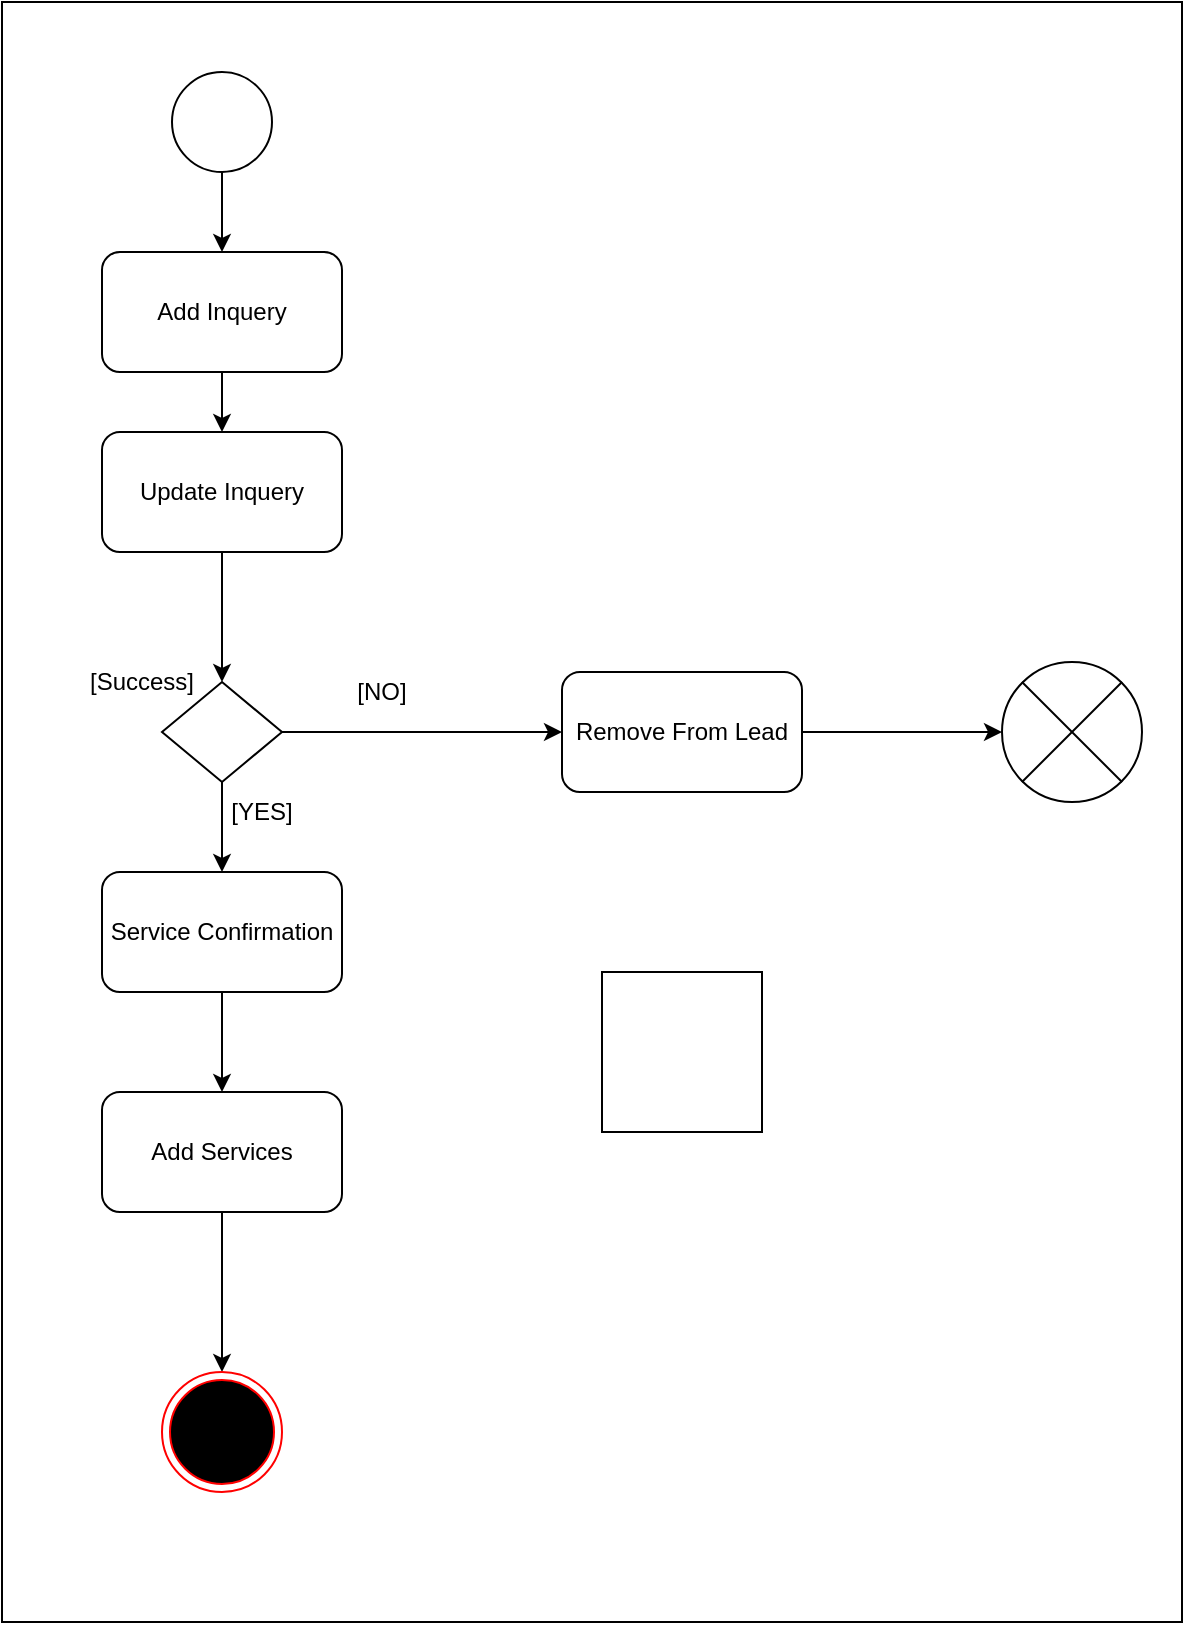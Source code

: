 <mxfile version="13.10.4" type="github" pages="3">
  <diagram id="M5IiM0TFyugZY1LBjts4" name="lead">
    <mxGraphModel dx="1447" dy="767" grid="1" gridSize="10" guides="1" tooltips="1" connect="1" arrows="1" fold="1" page="1" pageScale="1" pageWidth="850" pageHeight="1100" math="0" shadow="0">
      <root>
        <mxCell id="0" />
        <mxCell id="1" parent="0" />
        <mxCell id="abg9sjxfRLpBxqehRAzA-4" style="edgeStyle=orthogonalEdgeStyle;rounded=0;orthogonalLoop=1;jettySize=auto;html=1;exitX=0.5;exitY=1;exitDx=0;exitDy=0;entryX=0.5;entryY=0;entryDx=0;entryDy=0;" parent="1" source="abg9sjxfRLpBxqehRAzA-1" target="abg9sjxfRLpBxqehRAzA-2" edge="1">
          <mxGeometry relative="1" as="geometry" />
        </mxCell>
        <mxCell id="abg9sjxfRLpBxqehRAzA-1" value="Add Inquery" style="rounded=1;whiteSpace=wrap;html=1;" parent="1" vertex="1">
          <mxGeometry x="190" y="150" width="120" height="60" as="geometry" />
        </mxCell>
        <mxCell id="abg9sjxfRLpBxqehRAzA-6" style="edgeStyle=orthogonalEdgeStyle;rounded=0;orthogonalLoop=1;jettySize=auto;html=1;exitX=0.5;exitY=1;exitDx=0;exitDy=0;entryX=0.5;entryY=0;entryDx=0;entryDy=0;" parent="1" source="abg9sjxfRLpBxqehRAzA-2" target="abg9sjxfRLpBxqehRAzA-5" edge="1">
          <mxGeometry relative="1" as="geometry" />
        </mxCell>
        <mxCell id="abg9sjxfRLpBxqehRAzA-2" value="Update Inquery" style="rounded=1;whiteSpace=wrap;html=1;" parent="1" vertex="1">
          <mxGeometry x="190" y="240" width="120" height="60" as="geometry" />
        </mxCell>
        <mxCell id="abg9sjxfRLpBxqehRAzA-12" style="edgeStyle=orthogonalEdgeStyle;rounded=0;orthogonalLoop=1;jettySize=auto;html=1;exitX=1;exitY=0.5;exitDx=0;exitDy=0;" parent="1" source="abg9sjxfRLpBxqehRAzA-5" target="abg9sjxfRLpBxqehRAzA-11" edge="1">
          <mxGeometry relative="1" as="geometry" />
        </mxCell>
        <mxCell id="abg9sjxfRLpBxqehRAzA-16" style="edgeStyle=orthogonalEdgeStyle;rounded=0;orthogonalLoop=1;jettySize=auto;html=1;exitX=0.5;exitY=1;exitDx=0;exitDy=0;" parent="1" source="abg9sjxfRLpBxqehRAzA-5" target="abg9sjxfRLpBxqehRAzA-15" edge="1">
          <mxGeometry relative="1" as="geometry" />
        </mxCell>
        <mxCell id="abg9sjxfRLpBxqehRAzA-5" value="" style="rhombus;whiteSpace=wrap;html=1;" parent="1" vertex="1">
          <mxGeometry x="220" y="365" width="60" height="50" as="geometry" />
        </mxCell>
        <mxCell id="abg9sjxfRLpBxqehRAzA-7" value="[Success]" style="text;html=1;strokeColor=none;fillColor=none;align=center;verticalAlign=middle;whiteSpace=wrap;rounded=0;" parent="1" vertex="1">
          <mxGeometry x="190" y="355" width="40" height="20" as="geometry" />
        </mxCell>
        <mxCell id="abg9sjxfRLpBxqehRAzA-14" style="edgeStyle=orthogonalEdgeStyle;rounded=0;orthogonalLoop=1;jettySize=auto;html=1;" parent="1" source="abg9sjxfRLpBxqehRAzA-11" target="abg9sjxfRLpBxqehRAzA-13" edge="1">
          <mxGeometry relative="1" as="geometry" />
        </mxCell>
        <mxCell id="abg9sjxfRLpBxqehRAzA-11" value="Remove From Lead" style="rounded=1;whiteSpace=wrap;html=1;" parent="1" vertex="1">
          <mxGeometry x="420" y="360" width="120" height="60" as="geometry" />
        </mxCell>
        <mxCell id="abg9sjxfRLpBxqehRAzA-13" value="" style="verticalLabelPosition=bottom;verticalAlign=top;html=1;shape=mxgraph.flowchart.or;" parent="1" vertex="1">
          <mxGeometry x="640" y="355" width="70" height="70" as="geometry" />
        </mxCell>
        <mxCell id="abg9sjxfRLpBxqehRAzA-18" style="edgeStyle=orthogonalEdgeStyle;rounded=0;orthogonalLoop=1;jettySize=auto;html=1;exitX=0.5;exitY=1;exitDx=0;exitDy=0;entryX=0.5;entryY=0;entryDx=0;entryDy=0;" parent="1" source="abg9sjxfRLpBxqehRAzA-15" target="abg9sjxfRLpBxqehRAzA-17" edge="1">
          <mxGeometry relative="1" as="geometry" />
        </mxCell>
        <mxCell id="abg9sjxfRLpBxqehRAzA-15" value="Service Confirmation" style="rounded=1;whiteSpace=wrap;html=1;" parent="1" vertex="1">
          <mxGeometry x="190" y="460" width="120" height="60" as="geometry" />
        </mxCell>
        <mxCell id="abg9sjxfRLpBxqehRAzA-23" style="edgeStyle=orthogonalEdgeStyle;rounded=0;orthogonalLoop=1;jettySize=auto;html=1;exitX=0.5;exitY=1;exitDx=0;exitDy=0;entryX=0.5;entryY=0;entryDx=0;entryDy=0;" parent="1" source="abg9sjxfRLpBxqehRAzA-17" target="abg9sjxfRLpBxqehRAzA-22" edge="1">
          <mxGeometry relative="1" as="geometry" />
        </mxCell>
        <mxCell id="abg9sjxfRLpBxqehRAzA-17" value="Add Services" style="rounded=1;whiteSpace=wrap;html=1;" parent="1" vertex="1">
          <mxGeometry x="190" y="570" width="120" height="60" as="geometry" />
        </mxCell>
        <mxCell id="abg9sjxfRLpBxqehRAzA-19" value="[NO]" style="text;html=1;strokeColor=none;fillColor=none;align=center;verticalAlign=middle;whiteSpace=wrap;rounded=0;" parent="1" vertex="1">
          <mxGeometry x="310" y="360" width="40" height="20" as="geometry" />
        </mxCell>
        <mxCell id="abg9sjxfRLpBxqehRAzA-20" value="[YES]" style="text;html=1;strokeColor=none;fillColor=none;align=center;verticalAlign=middle;whiteSpace=wrap;rounded=0;" parent="1" vertex="1">
          <mxGeometry x="250" y="420" width="40" height="20" as="geometry" />
        </mxCell>
        <mxCell id="abg9sjxfRLpBxqehRAzA-22" value="" style="ellipse;html=1;shape=endState;fillColor=#000000;strokeColor=#ff0000;" parent="1" vertex="1">
          <mxGeometry x="220" y="710" width="60" height="60" as="geometry" />
        </mxCell>
        <mxCell id="c9VcKfuTwW-b5JZ9-j8U-1" value="" style="whiteSpace=wrap;html=1;aspect=fixed;" vertex="1" parent="1">
          <mxGeometry x="440" y="510" width="80" height="80" as="geometry" />
        </mxCell>
        <mxCell id="c9VcKfuTwW-b5JZ9-j8U-2" value="" style="whiteSpace=wrap;html=1;aspect=fixed;" vertex="1" parent="1">
          <mxGeometry x="440" y="510" width="80" height="80" as="geometry" />
        </mxCell>
        <mxCell id="c9VcKfuTwW-b5JZ9-j8U-3" value="" style="whiteSpace=wrap;html=1;aspect=fixed;" vertex="1" parent="1">
          <mxGeometry x="440" y="510" width="80" height="80" as="geometry" />
        </mxCell>
        <mxCell id="c9VcKfuTwW-b5JZ9-j8U-4" value="" style="whiteSpace=wrap;html=1;fillColor=none;" vertex="1" parent="1">
          <mxGeometry x="140" y="25" width="590" height="810" as="geometry" />
        </mxCell>
        <mxCell id="znCvlJ9BgT__rva5MZpb-2" style="edgeStyle=orthogonalEdgeStyle;rounded=0;orthogonalLoop=1;jettySize=auto;html=1;exitX=0.5;exitY=1;exitDx=0;exitDy=0;entryX=0.5;entryY=0;entryDx=0;entryDy=0;" edge="1" parent="1" source="znCvlJ9BgT__rva5MZpb-1" target="abg9sjxfRLpBxqehRAzA-1">
          <mxGeometry relative="1" as="geometry" />
        </mxCell>
        <mxCell id="znCvlJ9BgT__rva5MZpb-1" value="" style="shape=mxgraph.bpmn.shape;html=1;verticalLabelPosition=bottom;labelBackgroundColor=#ffffff;verticalAlign=top;align=center;perimeter=ellipsePerimeter;outlineConnect=0;outline=standard;symbol=general;fillColor=none;" vertex="1" parent="1">
          <mxGeometry x="225" y="60" width="50" height="50" as="geometry" />
        </mxCell>
      </root>
    </mxGraphModel>
  </diagram>
  <diagram id="U2mFLrZIGbtnBsrsHWaW" name="task">
    <mxGraphModel dx="1240" dy="657" grid="1" gridSize="10" guides="1" tooltips="1" connect="1" arrows="1" fold="1" page="1" pageScale="1" pageWidth="850" pageHeight="1100" math="0" shadow="0">
      <root>
        <mxCell id="WCFBGh3r0Rav0SGU7Tf8-0" />
        <mxCell id="WCFBGh3r0Rav0SGU7Tf8-1" parent="WCFBGh3r0Rav0SGU7Tf8-0" />
        <mxCell id="WCFBGh3r0Rav0SGU7Tf8-2" value="SuperAdmin/Admin" style="swimlane;" parent="WCFBGh3r0Rav0SGU7Tf8-1" vertex="1">
          <mxGeometry x="110" y="120" width="330" height="420" as="geometry" />
        </mxCell>
        <mxCell id="WCFBGh3r0Rav0SGU7Tf8-3" value="Unassign Task" style="rounded=1;whiteSpace=wrap;html=1;" parent="WCFBGh3r0Rav0SGU7Tf8-2" vertex="1">
          <mxGeometry x="80" y="120" width="120" height="60" as="geometry" />
        </mxCell>
        <mxCell id="WCFBGh3r0Rav0SGU7Tf8-14" style="edgeStyle=orthogonalEdgeStyle;rounded=0;orthogonalLoop=1;jettySize=auto;html=1;exitX=0.5;exitY=1;exitDx=0;exitDy=0;entryX=0.5;entryY=0;entryDx=0;entryDy=0;" parent="WCFBGh3r0Rav0SGU7Tf8-2" source="WCFBGh3r0Rav0SGU7Tf8-13" target="WCFBGh3r0Rav0SGU7Tf8-3" edge="1">
          <mxGeometry relative="1" as="geometry" />
        </mxCell>
        <mxCell id="WCFBGh3r0Rav0SGU7Tf8-13" value="" style="shape=mxgraph.bpmn.shape;html=1;verticalLabelPosition=bottom;labelBackgroundColor=#ffffff;verticalAlign=top;align=center;perimeter=ellipsePerimeter;outlineConnect=0;outline=standard;symbol=general;" parent="WCFBGh3r0Rav0SGU7Tf8-2" vertex="1">
          <mxGeometry x="122.5" y="40" width="35" height="30" as="geometry" />
        </mxCell>
        <mxCell id="GDwso7jnoWCsSFxE5KrU-0" value="" style="ellipse;html=1;shape=endState;fillColor=#000000;strokeColor=#ff0000;" vertex="1" parent="WCFBGh3r0Rav0SGU7Tf8-2">
          <mxGeometry x="110" y="350" width="60" height="60" as="geometry" />
        </mxCell>
        <mxCell id="8WKEPxXdZOaiQFiN9q0B-5" style="edgeStyle=orthogonalEdgeStyle;rounded=0;orthogonalLoop=1;jettySize=auto;html=1;exitX=0.5;exitY=1;exitDx=0;exitDy=0;entryX=0.5;entryY=0;entryDx=0;entryDy=0;" edge="1" parent="WCFBGh3r0Rav0SGU7Tf8-2" source="8WKEPxXdZOaiQFiN9q0B-3" target="GDwso7jnoWCsSFxE5KrU-0">
          <mxGeometry relative="1" as="geometry" />
        </mxCell>
        <mxCell id="8WKEPxXdZOaiQFiN9q0B-3" value="Completed Task" style="rounded=1;whiteSpace=wrap;html=1;" vertex="1" parent="WCFBGh3r0Rav0SGU7Tf8-2">
          <mxGeometry x="80" y="260" width="120" height="60" as="geometry" />
        </mxCell>
        <mxCell id="WCFBGh3r0Rav0SGU7Tf8-4" value="Employee" style="swimlane;" parent="WCFBGh3r0Rav0SGU7Tf8-1" vertex="1">
          <mxGeometry x="760" y="120" width="320" height="420" as="geometry" />
        </mxCell>
        <mxCell id="WCFBGh3r0Rav0SGU7Tf8-16" style="edgeStyle=orthogonalEdgeStyle;rounded=0;orthogonalLoop=1;jettySize=auto;html=1;exitX=0.5;exitY=1;exitDx=0;exitDy=0;" parent="WCFBGh3r0Rav0SGU7Tf8-4" source="WCFBGh3r0Rav0SGU7Tf8-5" target="WCFBGh3r0Rav0SGU7Tf8-15" edge="1">
          <mxGeometry relative="1" as="geometry" />
        </mxCell>
        <mxCell id="WCFBGh3r0Rav0SGU7Tf8-5" value="Accept" style="rounded=1;whiteSpace=wrap;html=1;" parent="WCFBGh3r0Rav0SGU7Tf8-4" vertex="1">
          <mxGeometry x="110" y="120" width="120" height="60" as="geometry" />
        </mxCell>
        <mxCell id="WCFBGh3r0Rav0SGU7Tf8-15" value="Running" style="rounded=1;whiteSpace=wrap;html=1;" parent="WCFBGh3r0Rav0SGU7Tf8-4" vertex="1">
          <mxGeometry x="110" y="260" width="120" height="60" as="geometry" />
        </mxCell>
        <mxCell id="WCFBGh3r0Rav0SGU7Tf8-7" value="System" style="swimlane;" parent="WCFBGh3r0Rav0SGU7Tf8-1" vertex="1">
          <mxGeometry x="440" y="120" width="320" height="420" as="geometry" />
        </mxCell>
        <mxCell id="WCFBGh3r0Rav0SGU7Tf8-8" value="Assign" style="rounded=1;whiteSpace=wrap;html=1;" parent="WCFBGh3r0Rav0SGU7Tf8-7" vertex="1">
          <mxGeometry x="110" y="120" width="120" height="60" as="geometry" />
        </mxCell>
        <mxCell id="WCFBGh3r0Rav0SGU7Tf8-17" value="Complete" style="rounded=1;whiteSpace=wrap;html=1;" parent="WCFBGh3r0Rav0SGU7Tf8-7" vertex="1">
          <mxGeometry x="110" y="260" width="120" height="60" as="geometry" />
        </mxCell>
        <mxCell id="WCFBGh3r0Rav0SGU7Tf8-10" style="edgeStyle=orthogonalEdgeStyle;rounded=0;orthogonalLoop=1;jettySize=auto;html=1;exitX=1;exitY=0.5;exitDx=0;exitDy=0;" parent="WCFBGh3r0Rav0SGU7Tf8-1" source="WCFBGh3r0Rav0SGU7Tf8-3" target="WCFBGh3r0Rav0SGU7Tf8-8" edge="1">
          <mxGeometry relative="1" as="geometry" />
        </mxCell>
        <mxCell id="WCFBGh3r0Rav0SGU7Tf8-11" style="edgeStyle=orthogonalEdgeStyle;rounded=0;orthogonalLoop=1;jettySize=auto;html=1;exitX=1;exitY=0.5;exitDx=0;exitDy=0;entryX=0;entryY=0.5;entryDx=0;entryDy=0;" parent="WCFBGh3r0Rav0SGU7Tf8-1" source="WCFBGh3r0Rav0SGU7Tf8-8" target="WCFBGh3r0Rav0SGU7Tf8-5" edge="1">
          <mxGeometry relative="1" as="geometry" />
        </mxCell>
        <mxCell id="WCFBGh3r0Rav0SGU7Tf8-18" style="edgeStyle=orthogonalEdgeStyle;rounded=0;orthogonalLoop=1;jettySize=auto;html=1;exitX=0;exitY=0.5;exitDx=0;exitDy=0;" parent="WCFBGh3r0Rav0SGU7Tf8-1" source="WCFBGh3r0Rav0SGU7Tf8-15" target="WCFBGh3r0Rav0SGU7Tf8-17" edge="1">
          <mxGeometry relative="1" as="geometry" />
        </mxCell>
        <mxCell id="8WKEPxXdZOaiQFiN9q0B-4" style="edgeStyle=orthogonalEdgeStyle;rounded=0;orthogonalLoop=1;jettySize=auto;html=1;" edge="1" parent="WCFBGh3r0Rav0SGU7Tf8-1" source="WCFBGh3r0Rav0SGU7Tf8-17" target="8WKEPxXdZOaiQFiN9q0B-3">
          <mxGeometry relative="1" as="geometry" />
        </mxCell>
      </root>
    </mxGraphModel>
  </diagram>
  <diagram id="1RpPCjFbTNGL3W-VKnu3" name="Page-3">
    <mxGraphModel dx="868" dy="460" grid="1" gridSize="10" guides="1" tooltips="1" connect="1" arrows="1" fold="1" page="1" pageScale="1" pageWidth="850" pageHeight="1100" math="0" shadow="0">
      <root>
        <mxCell id="C4_VR02378oqPTCXpscX-0" />
        <mxCell id="C4_VR02378oqPTCXpscX-1" parent="C4_VR02378oqPTCXpscX-0" />
      </root>
    </mxGraphModel>
  </diagram>
</mxfile>
